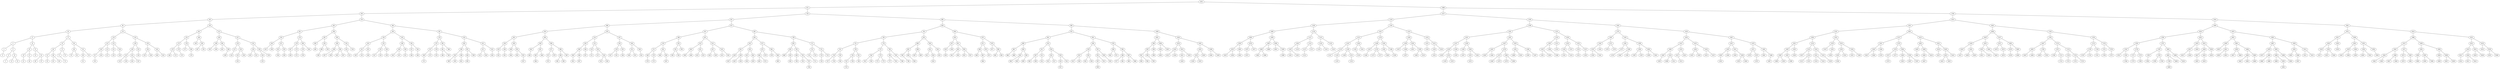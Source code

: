 graph BST {
    node [fontname="Helvetica"];
    1051 [label="1051"];
    1051 -- 431;
    431 [label="431"];
    431 -- 240;
    240 [label="240"];
    240 -- 165;
    165 [label="165"];
    165 -- 96;
    96 [label="96"];
    96 -- 50;
    50 [label="50"];
    50 -- 17;
    17 [label="17"];
    17 -- 4;
    4 [label="4"];
    4 -- 2;
    2 [label="2"];
    2 -- 0;
    0 [label="0"];
    4 -- 9;
    9 [label="9"];
    9 -- 6;
    6 [label="6"];
    6 -- 5;
    5 [label="5"];
    9 -- 14;
    14 [label="14"];
    14 -- 13;
    13 [label="13"];
    14 -- 15;
    15 [label="15"];
    17 -- 32;
    32 [label="32"];
    32 -- 25;
    25 [label="25"];
    25 -- 19;
    19 [label="19"];
    19 -- 21;
    21 [label="21"];
    25 -- 27;
    27 [label="27"];
    27 -- 26;
    26 [label="26"];
    32 -- 37;
    37 [label="37"];
    37 -- 33;
    33 [label="33"];
    37 -- 43;
    43 [label="43"];
    43 -- 40;
    40 [label="40"];
    43 -- 47;
    47 [label="47"];
    50 -- 77;
    77 [label="77"];
    77 -- 70;
    70 [label="70"];
    70 -- 64;
    64 [label="64"];
    64 -- 53;
    53 [label="53"];
    53 -- 55;
    55 [label="55"];
    64 -- 68;
    68 [label="68"];
    68 -- 65;
    65 [label="65"];
    68 -- 69;
    69 [label="69"];
    70 -- 73;
    73 [label="73"];
    73 -- 71;
    71 [label="71"];
    71 -- 72;
    72 [label="72"];
    73 -- 75;
    75 [label="75"];
    77 -- 84;
    84 [label="84"];
    84 -- 80;
    80 [label="80"];
    80 -- 79;
    79 [label="79"];
    80 -- 81;
    81 [label="81"];
    84 -- 92;
    92 [label="92"];
    92 -- 89;
    89 [label="89"];
    89 -- 91;
    91 [label="91"];
    92 -- 93;
    93 [label="93"];
    96 -- 131;
    131 [label="131"];
    131 -- 119;
    119 [label="119"];
    119 -- 112;
    112 [label="112"];
    112 -- 102;
    102 [label="102"];
    102 -- 97;
    97 [label="97"];
    97 -- 99;
    99 [label="99"];
    102 -- 103;
    103 [label="103"];
    112 -- 113;
    113 [label="113"];
    113 -- 117;
    117 [label="117"];
    119 -- 123;
    123 [label="123"];
    123 -- 121;
    121 [label="121"];
    121 -- 122;
    122 [label="122"];
    123 -- 126;
    126 [label="126"];
    126 -- 130;
    130 [label="130"];
    131 -- 154;
    154 [label="154"];
    154 -- 149;
    149 [label="149"];
    149 -- 140;
    140 [label="140"];
    140 -- 133;
    133 [label="133"];
    133 -- 132;
    132 [label="132"];
    133 -- 139;
    139 [label="139"];
    140 -- 143;
    143 [label="143"];
    143 -- 142;
    142 [label="142"];
    143 -- 147;
    147 [label="147"];
    149 -- 152;
    152 [label="152"];
    152 -- 150;
    150 [label="150"];
    154 -- 159;
    159 [label="159"];
    159 -- 156;
    156 [label="156"];
    156 -- 155;
    155 [label="155"];
    156 -- 158;
    158 [label="158"];
    159 -- 162;
    162 [label="162"];
    162 -- 160;
    160 [label="160"];
    162 -- 163;
    163 [label="163"];
    165 -- 192;
    192 [label="192"];
    192 -- 181;
    181 [label="181"];
    181 -- 176;
    176 [label="176"];
    176 -- 173;
    173 [label="173"];
    173 -- 170;
    170 [label="170"];
    170 -- 166;
    166 [label="166"];
    170 -- 171;
    171 [label="171"];
    173 -- 174;
    174 [label="174"];
    174 -- 175;
    175 [label="175"];
    176 -- 178;
    178 [label="178"];
    178 -- 177;
    177 [label="177"];
    178 -- 180;
    180 [label="180"];
    180 -- 179;
    179 [label="179"];
    181 -- 186;
    186 [label="186"];
    186 -- 183;
    183 [label="183"];
    186 -- 190;
    190 [label="190"];
    190 -- 187;
    187 [label="187"];
    190 -- 191;
    191 [label="191"];
    192 -- 213;
    213 [label="213"];
    213 -- 200;
    200 [label="200"];
    200 -- 198;
    198 [label="198"];
    198 -- 195;
    195 [label="195"];
    198 -- 199;
    199 [label="199"];
    200 -- 206;
    206 [label="206"];
    206 -- 202;
    202 [label="202"];
    206 -- 208;
    208 [label="208"];
    208 -- 209;
    209 [label="209"];
    213 -- 227;
    227 [label="227"];
    227 -- 219;
    219 [label="219"];
    219 -- 217;
    217 [label="217"];
    217 -- 216;
    216 [label="216"];
    219 -- 224;
    224 [label="224"];
    224 -- 223;
    223 [label="223"];
    223 -- 222;
    222 [label="222"];
    224 -- 226;
    226 [label="226"];
    227 -- 232;
    232 [label="232"];
    232 -- 230;
    230 [label="230"];
    230 -- 229;
    229 [label="229"];
    230 -- 231;
    231 [label="231"];
    232 -- 238;
    238 [label="238"];
    238 -- 236;
    236 [label="236"];
    236 -- 235;
    235 [label="235"];
    238 -- 239;
    239 [label="239"];
    240 -- 319;
    319 [label="319"];
    319 -- 283;
    283 [label="283"];
    283 -- 261;
    261 [label="261"];
    261 -- 250;
    250 [label="250"];
    250 -- 244;
    244 [label="244"];
    244 -- 243;
    243 [label="243"];
    244 -- 249;
    249 [label="249"];
    250 -- 257;
    257 [label="257"];
    257 -- 252;
    252 [label="252"];
    252 -- 256;
    256 [label="256"];
    257 -- 259;
    259 [label="259"];
    259 -- 258;
    258 [label="258"];
    261 -- 274;
    274 [label="274"];
    274 -- 270;
    270 [label="270"];
    270 -- 267;
    267 [label="267"];
    267 -- 269;
    269 [label="269"];
    270 -- 273;
    273 [label="273"];
    273 -- 271;
    271 [label="271"];
    274 -- 280;
    280 [label="280"];
    280 -- 279;
    279 [label="279"];
    279 -- 278;
    278 [label="278"];
    280 -- 281;
    281 [label="281"];
    283 -- 296;
    296 [label="296"];
    296 -- 287;
    287 [label="287"];
    287 -- 284;
    284 [label="284"];
    284 -- 285;
    285 [label="285"];
    287 -- 292;
    292 [label="292"];
    292 -- 288;
    288 [label="288"];
    288 -- 290;
    290 [label="290"];
    292 -- 293;
    293 [label="293"];
    296 -- 309;
    309 [label="309"];
    309 -- 300;
    300 [label="300"];
    300 -- 298;
    298 [label="298"];
    298 -- 297;
    297 [label="297"];
    298 -- 299;
    299 [label="299"];
    300 -- 306;
    306 [label="306"];
    306 -- 305;
    305 [label="305"];
    306 -- 307;
    307 [label="307"];
    309 -- 316;
    316 [label="316"];
    316 -- 310;
    310 [label="310"];
    310 -- 313;
    313 [label="313"];
    316 -- 318;
    318 [label="318"];
    319 -- 366;
    366 [label="366"];
    366 -- 340;
    340 [label="340"];
    340 -- 330;
    330 [label="330"];
    330 -- 324;
    324 [label="324"];
    324 -- 321;
    321 [label="321"];
    321 -- 320;
    320 [label="320"];
    321 -- 323;
    323 [label="323"];
    324 -- 325;
    325 [label="325"];
    325 -- 328;
    328 [label="328"];
    330 -- 335;
    335 [label="335"];
    335 -- 332;
    332 [label="332"];
    332 -- 331;
    331 [label="331"];
    332 -- 334;
    334 [label="334"];
    335 -- 336;
    336 [label="336"];
    336 -- 339;
    339 [label="339"];
    340 -- 354;
    354 [label="354"];
    354 -- 348;
    348 [label="348"];
    348 -- 344;
    344 [label="344"];
    344 -- 342;
    342 [label="342"];
    344 -- 347;
    347 [label="347"];
    348 -- 349;
    349 [label="349"];
    349 -- 351;
    351 [label="351"];
    354 -- 362;
    362 [label="362"];
    362 -- 357;
    357 [label="357"];
    357 -- 360;
    360 [label="360"];
    362 -- 363;
    363 [label="363"];
    363 -- 364;
    364 [label="364"];
    366 -- 387;
    387 [label="387"];
    387 -- 379;
    379 [label="379"];
    379 -- 375;
    375 [label="375"];
    375 -- 372;
    372 [label="372"];
    372 -- 369;
    369 [label="369"];
    369 -- 371;
    371 [label="371"];
    372 -- 373;
    373 [label="373"];
    375 -- 378;
    378 [label="378"];
    378 -- 376;
    376 [label="376"];
    379 -- 385;
    385 [label="385"];
    385 -- 381;
    381 [label="381"];
    381 -- 380;
    380 [label="380"];
    381 -- 383;
    383 [label="383"];
    385 -- 386;
    386 [label="386"];
    387 -- 410;
    410 [label="410"];
    410 -- 402;
    402 [label="402"];
    402 -- 396;
    396 [label="396"];
    396 -- 393;
    393 [label="393"];
    393 -- 389;
    389 [label="389"];
    393 -- 395;
    395 [label="395"];
    396 -- 398;
    398 [label="398"];
    398 -- 401;
    401 [label="401"];
    402 -- 407;
    407 [label="407"];
    407 -- 404;
    404 [label="404"];
    404 -- 405;
    405 [label="405"];
    407 -- 409;
    409 [label="409"];
    410 -- 421;
    421 [label="421"];
    421 -- 417;
    417 [label="417"];
    417 -- 413;
    413 [label="413"];
    417 -- 418;
    418 [label="418"];
    421 -- 422;
    422 [label="422"];
    422 -- 426;
    426 [label="426"];
    431 -- 726;
    726 [label="726"];
    726 -- 567;
    567 [label="567"];
    567 -- 488;
    488 [label="488"];
    488 -- 459;
    459 [label="459"];
    459 -- 442;
    442 [label="442"];
    442 -- 438;
    438 [label="438"];
    438 -- 434;
    434 [label="434"];
    434 -- 432;
    432 [label="432"];
    438 -- 440;
    440 [label="440"];
    440 -- 441;
    441 [label="441"];
    442 -- 449;
    449 [label="449"];
    449 -- 448;
    448 [label="448"];
    448 -- 446;
    446 [label="446"];
    449 -- 454;
    454 [label="454"];
    454 -- 450;
    450 [label="450"];
    454 -- 455;
    455 [label="455"];
    455 -- 457;
    457 [label="457"];
    459 -- 469;
    469 [label="469"];
    469 -- 464;
    464 [label="464"];
    464 -- 462;
    462 [label="462"];
    462 -- 460;
    460 [label="460"];
    464 -- 467;
    467 [label="467"];
    467 -- 465;
    465 [label="465"];
    465 -- 466;
    466 [label="466"];
    467 -- 468;
    468 [label="468"];
    469 -- 480;
    480 [label="480"];
    480 -- 477;
    477 [label="477"];
    477 -- 473;
    473 [label="473"];
    473 -- 472;
    472 [label="472"];
    477 -- 479;
    479 [label="479"];
    480 -- 486;
    486 [label="486"];
    486 -- 484;
    484 [label="484"];
    484 -- 481;
    481 [label="481"];
    484 -- 485;
    485 [label="485"];
    486 -- 487;
    487 [label="487"];
    488 -- 529;
    529 [label="529"];
    529 -- 510;
    510 [label="510"];
    510 -- 504;
    504 [label="504"];
    504 -- 496;
    496 [label="496"];
    496 -- 490;
    490 [label="490"];
    490 -- 491;
    491 [label="491"];
    496 -- 498;
    498 [label="498"];
    498 -- 497;
    497 [label="497"];
    504 -- 506;
    506 [label="506"];
    506 -- 507;
    507 [label="507"];
    510 -- 515;
    515 [label="515"];
    515 -- 514;
    514 [label="514"];
    514 -- 511;
    511 [label="511"];
    515 -- 520;
    520 [label="520"];
    520 -- 517;
    517 [label="517"];
    520 -- 526;
    526 [label="526"];
    526 -- 522;
    522 [label="522"];
    526 -- 528;
    528 [label="528"];
    529 -- 547;
    547 [label="547"];
    547 -- 544;
    544 [label="544"];
    544 -- 539;
    539 [label="539"];
    539 -- 535;
    535 [label="535"];
    539 -- 541;
    541 [label="541"];
    544 -- 545;
    545 [label="545"];
    545 -- 546;
    546 [label="546"];
    547 -- 560;
    560 [label="560"];
    560 -- 553;
    553 [label="553"];
    553 -- 548;
    548 [label="548"];
    553 -- 555;
    555 [label="555"];
    560 -- 564;
    564 [label="564"];
    564 -- 563;
    563 [label="563"];
    567 -- 637;
    637 [label="637"];
    637 -- 597;
    597 [label="597"];
    597 -- 588;
    588 [label="588"];
    588 -- 578;
    578 [label="578"];
    578 -- 571;
    571 [label="571"];
    571 -- 568;
    568 [label="568"];
    568 -- 570;
    570 [label="570"];
    571 -- 574;
    574 [label="574"];
    574 -- 573;
    573 [label="573"];
    578 -- 581;
    581 [label="581"];
    581 -- 580;
    580 [label="580"];
    581 -- 584;
    584 [label="584"];
    584 -- 587;
    587 [label="587"];
    588 -- 593;
    593 [label="593"];
    593 -- 591;
    591 [label="591"];
    591 -- 590;
    590 [label="590"];
    591 -- 592;
    592 [label="592"];
    593 -- 595;
    595 [label="595"];
    597 -- 625;
    625 [label="625"];
    625 -- 612;
    612 [label="612"];
    612 -- 604;
    604 [label="604"];
    604 -- 598;
    598 [label="598"];
    604 -- 608;
    608 [label="608"];
    612 -- 621;
    621 [label="621"];
    621 -- 619;
    619 [label="619"];
    621 -- 623;
    623 [label="623"];
    625 -- 631;
    631 [label="631"];
    631 -- 627;
    627 [label="627"];
    627 -- 626;
    626 [label="626"];
    627 -- 629;
    629 [label="629"];
    631 -- 635;
    635 [label="635"];
    635 -- 633;
    633 [label="633"];
    635 -- 636;
    636 [label="636"];
    637 -- 687;
    687 [label="687"];
    687 -- 663;
    663 [label="663"];
    663 -- 652;
    652 [label="652"];
    652 -- 641;
    641 [label="641"];
    641 -- 638;
    638 [label="638"];
    638 -- 639;
    639 [label="639"];
    641 -- 649;
    649 [label="649"];
    649 -- 644;
    644 [label="644"];
    649 -- 650;
    650 [label="650"];
    652 -- 655;
    655 [label="655"];
    655 -- 653;
    653 [label="653"];
    653 -- 654;
    654 [label="654"];
    655 -- 662;
    662 [label="662"];
    662 -- 659;
    659 [label="659"];
    663 -- 677;
    677 [label="677"];
    677 -- 672;
    672 [label="672"];
    672 -- 666;
    666 [label="666"];
    666 -- 665;
    665 [label="665"];
    666 -- 671;
    671 [label="671"];
    672 -- 674;
    674 [label="674"];
    677 -- 681;
    681 [label="681"];
    681 -- 679;
    679 [label="679"];
    681 -- 682;
    682 [label="682"];
    682 -- 685;
    685 [label="685"];
    687 -- 709;
    709 [label="709"];
    709 -- 695;
    695 [label="695"];
    695 -- 691;
    691 [label="691"];
    691 -- 688;
    688 [label="688"];
    691 -- 693;
    693 [label="693"];
    693 -- 692;
    692 [label="692"];
    695 -- 702;
    702 [label="702"];
    702 -- 696;
    696 [label="696"];
    696 -- 700;
    700 [label="700"];
    702 -- 705;
    705 [label="705"];
    705 -- 703;
    703 [label="703"];
    705 -- 707;
    707 [label="707"];
    707 -- 706;
    706 [label="706"];
    709 -- 717;
    717 [label="717"];
    717 -- 712;
    712 [label="712"];
    712 -- 710;
    710 [label="710"];
    710 -- 711;
    711 [label="711"];
    712 -- 714;
    714 [label="714"];
    717 -- 721;
    721 [label="721"];
    721 -- 719;
    719 [label="719"];
    719 -- 720;
    720 [label="720"];
    721 -- 723;
    723 [label="723"];
    726 -- 885;
    885 [label="885"];
    885 -- 826;
    826 [label="826"];
    826 -- 792;
    792 [label="792"];
    792 -- 764;
    764 [label="764"];
    764 -- 751;
    751 [label="751"];
    751 -- 741;
    741 [label="741"];
    741 -- 730;
    730 [label="730"];
    730 -- 727;
    727 [label="727"];
    730 -- 739;
    739 [label="739"];
    741 -- 749;
    749 [label="749"];
    749 -- 746;
    746 [label="746"];
    751 -- 759;
    759 [label="759"];
    759 -- 756;
    756 [label="756"];
    756 -- 752;
    752 [label="752"];
    752 -- 753;
    753 [label="753"];
    756 -- 758;
    758 [label="758"];
    759 -- 761;
    761 [label="761"];
    761 -- 760;
    760 [label="760"];
    764 -- 776;
    776 [label="776"];
    776 -- 772;
    772 [label="772"];
    772 -- 766;
    766 [label="766"];
    766 -- 765;
    765 [label="765"];
    766 -- 769;
    769 [label="769"];
    772 -- 774;
    774 [label="774"];
    774 -- 773;
    773 [label="773"];
    774 -- 775;
    775 [label="775"];
    776 -- 782;
    782 [label="782"];
    782 -- 780;
    780 [label="780"];
    780 -- 777;
    777 [label="777"];
    780 -- 781;
    781 [label="781"];
    782 -- 785;
    785 [label="785"];
    785 -- 788;
    788 [label="788"];
    792 -- 810;
    810 [label="810"];
    810 -- 806;
    806 [label="806"];
    806 -- 801;
    801 [label="801"];
    801 -- 798;
    798 [label="798"];
    798 -- 796;
    796 [label="796"];
    801 -- 804;
    804 [label="804"];
    804 -- 802;
    802 [label="802"];
    806 -- 808;
    808 [label="808"];
    808 -- 807;
    807 [label="807"];
    808 -- 809;
    809 [label="809"];
    810 -- 820;
    820 [label="820"];
    820 -- 812;
    812 [label="812"];
    812 -- 811;
    811 [label="811"];
    812 -- 818;
    818 [label="818"];
    818 -- 816;
    816 [label="816"];
    820 -- 822;
    822 [label="822"];
    822 -- 823;
    823 [label="823"];
    826 -- 858;
    858 [label="858"];
    858 -- 839;
    839 [label="839"];
    839 -- 837;
    837 [label="837"];
    837 -- 834;
    834 [label="834"];
    834 -- 830;
    830 [label="830"];
    837 -- 838;
    838 [label="838"];
    839 -- 851;
    851 [label="851"];
    851 -- 842;
    842 [label="842"];
    842 -- 841;
    841 [label="841"];
    842 -- 850;
    850 [label="850"];
    851 -- 856;
    856 [label="856"];
    856 -- 852;
    852 [label="852"];
    856 -- 857;
    857 [label="857"];
    858 -- 875;
    875 [label="875"];
    875 -- 871;
    871 [label="871"];
    871 -- 864;
    864 [label="864"];
    864 -- 860;
    860 [label="860"];
    864 -- 867;
    867 [label="867"];
    867 -- 866;
    866 [label="866"];
    871 -- 874;
    874 [label="874"];
    874 -- 873;
    873 [label="873"];
    875 -- 879;
    879 [label="879"];
    879 -- 877;
    877 [label="877"];
    879 -- 882;
    882 [label="882"];
    882 -- 881;
    881 [label="881"];
    882 -- 883;
    883 [label="883"];
    885 -- 989;
    989 [label="989"];
    989 -- 932;
    932 [label="932"];
    932 -- 901;
    901 [label="901"];
    901 -- 889;
    889 [label="889"];
    889 -- 887;
    887 [label="887"];
    887 -- 886;
    886 [label="886"];
    887 -- 888;
    888 [label="888"];
    889 -- 894;
    894 [label="894"];
    894 -- 891;
    891 [label="891"];
    891 -- 890;
    890 [label="890"];
    891 -- 893;
    893 [label="893"];
    894 -- 900;
    900 [label="900"];
    900 -- 899;
    899 [label="899"];
    901 -- 914;
    914 [label="914"];
    914 -- 911;
    911 [label="911"];
    911 -- 907;
    907 [label="907"];
    907 -- 906;
    906 [label="906"];
    907 -- 909;
    909 [label="909"];
    911 -- 913;
    913 [label="913"];
    913 -- 912;
    912 [label="912"];
    914 -- 918;
    918 [label="918"];
    918 -- 916;
    916 [label="916"];
    916 -- 915;
    915 [label="915"];
    916 -- 917;
    917 [label="917"];
    918 -- 929;
    929 [label="929"];
    929 -- 924;
    924 [label="924"];
    924 -- 927;
    927 [label="927"];
    929 -- 931;
    931 [label="931"];
    932 -- 961;
    961 [label="961"];
    961 -- 946;
    946 [label="946"];
    946 -- 939;
    939 [label="939"];
    939 -- 935;
    935 [label="935"];
    935 -- 933;
    933 [label="933"];
    935 -- 938;
    938 [label="938"];
    939 -- 943;
    943 [label="943"];
    943 -- 942;
    942 [label="942"];
    943 -- 944;
    944 [label="944"];
    946 -- 957;
    957 [label="957"];
    957 -- 952;
    952 [label="952"];
    952 -- 947;
    947 [label="947"];
    947 -- 949;
    949 [label="949"];
    952 -- 953;
    953 [label="953"];
    957 -- 958;
    958 [label="958"];
    958 -- 959;
    959 [label="959"];
    961 -- 976;
    976 [label="976"];
    976 -- 969;
    969 [label="969"];
    969 -- 962;
    962 [label="962"];
    969 -- 971;
    971 [label="971"];
    976 -- 982;
    982 [label="982"];
    982 -- 980;
    980 [label="980"];
    980 -- 977;
    977 [label="977"];
    980 -- 981;
    981 [label="981"];
    982 -- 987;
    987 [label="987"];
    987 -- 984;
    984 [label="984"];
    987 -- 988;
    988 [label="988"];
    989 -- 1008;
    1008 [label="1008"];
    1008 -- 1001;
    1001 [label="1001"];
    1001 -- 996;
    996 [label="996"];
    996 -- 993;
    993 [label="993"];
    993 -- 991;
    991 [label="991"];
    991 -- 990;
    990 [label="990"];
    991 -- 992;
    992 [label="992"];
    993 -- 994;
    994 [label="994"];
    994 -- 995;
    995 [label="995"];
    996 -- 999;
    999 [label="999"];
    999 -- 998;
    998 [label="998"];
    1001 -- 1006;
    1006 [label="1006"];
    1006 -- 1002;
    1002 [label="1002"];
    1002 -- 1005;
    1005 [label="1005"];
    1006 -- 1007;
    1007 [label="1007"];
    1008 -- 1026;
    1026 [label="1026"];
    1026 -- 1019;
    1019 [label="1019"];
    1019 -- 1016;
    1016 [label="1016"];
    1016 -- 1013;
    1013 [label="1013"];
    1016 -- 1018;
    1018 [label="1018"];
    1019 -- 1023;
    1023 [label="1023"];
    1023 -- 1021;
    1021 [label="1021"];
    1021 -- 1020;
    1020 [label="1020"];
    1023 -- 1025;
    1025 [label="1025"];
    1026 -- 1045;
    1045 [label="1045"];
    1045 -- 1043;
    1043 [label="1043"];
    1043 -- 1031;
    1031 [label="1031"];
    1031 -- 1030;
    1030 [label="1030"];
    1031 -- 1035;
    1035 [label="1035"];
    1043 -- 1044;
    1044 [label="1044"];
    1045 -- 1048;
    1048 [label="1048"];
    1048 -- 1046;
    1046 [label="1046"];
    1048 -- 1049;
    1049 [label="1049"];
    1051 -- 1488;
    1488 [label="1488"];
    1488 -- 1227;
    1227 [label="1227"];
    1227 -- 1129;
    1129 [label="1129"];
    1129 -- 1100;
    1100 [label="1100"];
    1100 -- 1080;
    1080 [label="1080"];
    1080 -- 1066;
    1066 [label="1066"];
    1066 -- 1059;
    1059 [label="1059"];
    1059 -- 1053;
    1053 [label="1053"];
    1053 -- 1052;
    1052 [label="1052"];
    1053 -- 1056;
    1056 [label="1056"];
    1059 -- 1065;
    1065 [label="1065"];
    1065 -- 1062;
    1062 [label="1062"];
    1066 -- 1076;
    1076 [label="1076"];
    1076 -- 1075;
    1075 [label="1075"];
    1075 -- 1072;
    1072 [label="1072"];
    1076 -- 1077;
    1077 [label="1077"];
    1080 -- 1090;
    1090 [label="1090"];
    1090 -- 1087;
    1087 [label="1087"];
    1087 -- 1084;
    1084 [label="1084"];
    1084 -- 1081;
    1081 [label="1081"];
    1084 -- 1086;
    1086 [label="1086"];
    1087 -- 1088;
    1088 [label="1088"];
    1090 -- 1096;
    1096 [label="1096"];
    1096 -- 1091;
    1091 [label="1091"];
    1096 -- 1099;
    1099 [label="1099"];
    1099 -- 1098;
    1098 [label="1098"];
    1100 -- 1118;
    1118 [label="1118"];
    1118 -- 1111;
    1111 [label="1111"];
    1111 -- 1106;
    1106 [label="1106"];
    1106 -- 1104;
    1104 [label="1104"];
    1104 -- 1102;
    1102 [label="1102"];
    1104 -- 1105;
    1105 [label="1105"];
    1106 -- 1110;
    1110 [label="1110"];
    1111 -- 1114;
    1114 [label="1114"];
    1114 -- 1113;
    1113 [label="1113"];
    1113 -- 1112;
    1112 [label="1112"];
    1114 -- 1117;
    1117 [label="1117"];
    1118 -- 1123;
    1123 [label="1123"];
    1123 -- 1120;
    1120 [label="1120"];
    1120 -- 1119;
    1119 [label="1119"];
    1120 -- 1122;
    1122 [label="1122"];
    1123 -- 1125;
    1125 [label="1125"];
    1125 -- 1124;
    1124 [label="1124"];
    1129 -- 1192;
    1192 [label="1192"];
    1192 -- 1163;
    1163 [label="1163"];
    1163 -- 1153;
    1153 [label="1153"];
    1153 -- 1143;
    1143 [label="1143"];
    1143 -- 1133;
    1133 [label="1133"];
    1133 -- 1131;
    1131 [label="1131"];
    1133 -- 1134;
    1134 [label="1134"];
    1134 -- 1135;
    1135 [label="1135"];
    1143 -- 1149;
    1149 [label="1149"];
    1149 -- 1148;
    1148 [label="1148"];
    1149 -- 1151;
    1151 [label="1151"];
    1151 -- 1152;
    1152 [label="1152"];
    1153 -- 1160;
    1160 [label="1160"];
    1160 -- 1156;
    1156 [label="1156"];
    1156 -- 1154;
    1154 [label="1154"];
    1160 -- 1161;
    1161 [label="1161"];
    1163 -- 1178;
    1178 [label="1178"];
    1178 -- 1168;
    1168 [label="1168"];
    1168 -- 1167;
    1167 [label="1167"];
    1167 -- 1166;
    1166 [label="1166"];
    1168 -- 1176;
    1176 [label="1176"];
    1176 -- 1173;
    1173 [label="1173"];
    1176 -- 1177;
    1177 [label="1177"];
    1178 -- 1184;
    1184 [label="1184"];
    1184 -- 1182;
    1182 [label="1182"];
    1182 -- 1180;
    1180 [label="1180"];
    1184 -- 1186;
    1186 [label="1186"];
    1186 -- 1190;
    1190 [label="1190"];
    1192 -- 1214;
    1214 [label="1214"];
    1214 -- 1200;
    1200 [label="1200"];
    1200 -- 1196;
    1196 [label="1196"];
    1196 -- 1193;
    1193 [label="1193"];
    1196 -- 1198;
    1198 [label="1198"];
    1198 -- 1197;
    1197 [label="1197"];
    1200 -- 1204;
    1204 [label="1204"];
    1204 -- 1201;
    1201 [label="1201"];
    1204 -- 1209;
    1209 [label="1209"];
    1209 -- 1206;
    1206 [label="1206"];
    1209 -- 1210;
    1210 [label="1210"];
    1214 -- 1219;
    1219 [label="1219"];
    1219 -- 1215;
    1215 [label="1215"];
    1215 -- 1218;
    1218 [label="1218"];
    1219 -- 1223;
    1223 [label="1223"];
    1223 -- 1220;
    1220 [label="1220"];
    1220 -- 1222;
    1222 [label="1222"];
    1223 -- 1224;
    1224 [label="1224"];
    1227 -- 1349;
    1349 [label="1349"];
    1349 -- 1298;
    1298 [label="1298"];
    1298 -- 1262;
    1262 [label="1262"];
    1262 -- 1241;
    1241 [label="1241"];
    1241 -- 1237;
    1237 [label="1237"];
    1237 -- 1229;
    1229 [label="1229"];
    1229 -- 1228;
    1228 [label="1228"];
    1229 -- 1233;
    1233 [label="1233"];
    1233 -- 1230;
    1230 [label="1230"];
    1233 -- 1235;
    1235 [label="1235"];
    1237 -- 1238;
    1238 [label="1238"];
    1238 -- 1239;
    1239 [label="1239"];
    1241 -- 1249;
    1249 [label="1249"];
    1249 -- 1246;
    1246 [label="1246"];
    1246 -- 1247;
    1247 [label="1247"];
    1249 -- 1260;
    1260 [label="1260"];
    1260 -- 1255;
    1255 [label="1255"];
    1255 -- 1253;
    1253 [label="1253"];
    1260 -- 1261;
    1261 [label="1261"];
    1262 -- 1287;
    1287 [label="1287"];
    1287 -- 1267;
    1267 [label="1267"];
    1267 -- 1265;
    1265 [label="1265"];
    1265 -- 1264;
    1264 [label="1264"];
    1265 -- 1266;
    1266 [label="1266"];
    1267 -- 1278;
    1278 [label="1278"];
    1278 -- 1272;
    1272 [label="1272"];
    1272 -- 1268;
    1268 [label="1268"];
    1272 -- 1274;
    1274 [label="1274"];
    1278 -- 1280;
    1280 [label="1280"];
    1280 -- 1279;
    1279 [label="1279"];
    1280 -- 1286;
    1286 [label="1286"];
    1287 -- 1293;
    1293 [label="1293"];
    1293 -- 1291;
    1291 [label="1291"];
    1291 -- 1288;
    1288 [label="1288"];
    1291 -- 1292;
    1292 [label="1292"];
    1293 -- 1296;
    1296 [label="1296"];
    1296 -- 1294;
    1294 [label="1294"];
    1296 -- 1297;
    1297 [label="1297"];
    1298 -- 1315;
    1315 [label="1315"];
    1315 -- 1310;
    1310 [label="1310"];
    1310 -- 1305;
    1305 [label="1305"];
    1305 -- 1303;
    1303 [label="1303"];
    1303 -- 1301;
    1301 [label="1301"];
    1303 -- 1304;
    1304 [label="1304"];
    1305 -- 1306;
    1306 [label="1306"];
    1306 -- 1308;
    1308 [label="1308"];
    1310 -- 1313;
    1313 [label="1313"];
    1313 -- 1314;
    1314 [label="1314"];
    1315 -- 1328;
    1328 [label="1328"];
    1328 -- 1324;
    1324 [label="1324"];
    1324 -- 1318;
    1318 [label="1318"];
    1318 -- 1316;
    1316 [label="1316"];
    1318 -- 1323;
    1323 [label="1323"];
    1324 -- 1327;
    1327 [label="1327"];
    1328 -- 1335;
    1335 [label="1335"];
    1335 -- 1332;
    1332 [label="1332"];
    1332 -- 1331;
    1331 [label="1331"];
    1335 -- 1337;
    1337 [label="1337"];
    1337 -- 1343;
    1343 [label="1343"];
    1349 -- 1402;
    1402 [label="1402"];
    1402 -- 1375;
    1375 [label="1375"];
    1375 -- 1365;
    1365 [label="1365"];
    1365 -- 1362;
    1362 [label="1362"];
    1362 -- 1355;
    1355 [label="1355"];
    1355 -- 1350;
    1350 [label="1350"];
    1355 -- 1361;
    1361 [label="1361"];
    1362 -- 1363;
    1363 [label="1363"];
    1365 -- 1371;
    1371 [label="1371"];
    1371 -- 1370;
    1370 [label="1370"];
    1371 -- 1374;
    1374 [label="1374"];
    1375 -- 1393;
    1393 [label="1393"];
    1393 -- 1381;
    1381 [label="1381"];
    1381 -- 1377;
    1377 [label="1377"];
    1377 -- 1376;
    1376 [label="1376"];
    1381 -- 1389;
    1389 [label="1389"];
    1389 -- 1384;
    1384 [label="1384"];
    1389 -- 1392;
    1392 [label="1392"];
    1393 -- 1398;
    1398 [label="1398"];
    1398 -- 1396;
    1396 [label="1396"];
    1396 -- 1395;
    1395 [label="1395"];
    1396 -- 1397;
    1397 [label="1397"];
    1398 -- 1400;
    1400 [label="1400"];
    1400 -- 1399;
    1399 [label="1399"];
    1400 -- 1401;
    1401 [label="1401"];
    1402 -- 1439;
    1439 [label="1439"];
    1439 -- 1424;
    1424 [label="1424"];
    1424 -- 1412;
    1412 [label="1412"];
    1412 -- 1406;
    1406 [label="1406"];
    1406 -- 1405;
    1405 [label="1405"];
    1405 -- 1403;
    1403 [label="1403"];
    1406 -- 1410;
    1410 [label="1410"];
    1410 -- 1408;
    1408 [label="1408"];
    1410 -- 1411;
    1411 [label="1411"];
    1412 -- 1419;
    1419 [label="1419"];
    1419 -- 1417;
    1417 [label="1417"];
    1417 -- 1413;
    1413 [label="1413"];
    1419 -- 1422;
    1422 [label="1422"];
    1424 -- 1432;
    1432 [label="1432"];
    1432 -- 1426;
    1426 [label="1426"];
    1426 -- 1425;
    1425 [label="1425"];
    1426 -- 1429;
    1429 [label="1429"];
    1432 -- 1434;
    1434 [label="1434"];
    1434 -- 1433;
    1433 [label="1433"];
    1434 -- 1437;
    1437 [label="1437"];
    1439 -- 1467;
    1467 [label="1467"];
    1467 -- 1447;
    1447 [label="1447"];
    1447 -- 1443;
    1443 [label="1443"];
    1443 -- 1440;
    1440 [label="1440"];
    1440 -- 1442;
    1442 [label="1442"];
    1443 -- 1444;
    1444 [label="1444"];
    1447 -- 1451;
    1451 [label="1451"];
    1451 -- 1450;
    1450 [label="1450"];
    1451 -- 1458;
    1458 [label="1458"];
    1458 -- 1455;
    1455 [label="1455"];
    1458 -- 1464;
    1464 [label="1464"];
    1467 -- 1479;
    1479 [label="1479"];
    1479 -- 1471;
    1471 [label="1471"];
    1471 -- 1470;
    1470 [label="1470"];
    1471 -- 1475;
    1475 [label="1475"];
    1475 -- 1472;
    1472 [label="1472"];
    1479 -- 1483;
    1483 [label="1483"];
    1483 -- 1481;
    1481 [label="1481"];
    1483 -- 1486;
    1486 [label="1486"];
    1486 -- 1487;
    1487 [label="1487"];
    1488 -- 1760;
    1760 [label="1760"];
    1760 -- 1633;
    1633 [label="1633"];
    1633 -- 1561;
    1561 [label="1561"];
    1561 -- 1532;
    1532 [label="1532"];
    1532 -- 1506;
    1506 [label="1506"];
    1506 -- 1501;
    1501 [label="1501"];
    1501 -- 1495;
    1495 [label="1495"];
    1495 -- 1490;
    1490 [label="1490"];
    1490 -- 1489;
    1489 [label="1489"];
    1490 -- 1493;
    1493 [label="1493"];
    1495 -- 1497;
    1497 [label="1497"];
    1497 -- 1498;
    1498 [label="1498"];
    1501 -- 1505;
    1505 [label="1505"];
    1505 -- 1504;
    1504 [label="1504"];
    1506 -- 1516;
    1516 [label="1516"];
    1516 -- 1512;
    1512 [label="1512"];
    1512 -- 1507;
    1507 [label="1507"];
    1512 -- 1514;
    1514 [label="1514"];
    1514 -- 1513;
    1513 [label="1513"];
    1514 -- 1515;
    1515 [label="1515"];
    1516 -- 1524;
    1524 [label="1524"];
    1524 -- 1521;
    1521 [label="1521"];
    1521 -- 1519;
    1519 [label="1519"];
    1521 -- 1522;
    1522 [label="1522"];
    1524 -- 1525;
    1525 [label="1525"];
    1525 -- 1529;
    1529 [label="1529"];
    1532 -- 1543;
    1543 [label="1543"];
    1543 -- 1539;
    1539 [label="1539"];
    1539 -- 1535;
    1535 [label="1535"];
    1539 -- 1542;
    1542 [label="1542"];
    1542 -- 1540;
    1540 [label="1540"];
    1543 -- 1554;
    1554 [label="1554"];
    1554 -- 1549;
    1549 [label="1549"];
    1549 -- 1545;
    1545 [label="1545"];
    1545 -- 1546;
    1546 [label="1546"];
    1549 -- 1552;
    1552 [label="1552"];
    1554 -- 1556;
    1556 [label="1556"];
    1556 -- 1555;
    1555 [label="1555"];
    1556 -- 1560;
    1560 [label="1560"];
    1561 -- 1601;
    1601 [label="1601"];
    1601 -- 1573;
    1573 [label="1573"];
    1573 -- 1567;
    1567 [label="1567"];
    1567 -- 1564;
    1564 [label="1564"];
    1564 -- 1563;
    1563 [label="1563"];
    1564 -- 1566;
    1566 [label="1566"];
    1567 -- 1568;
    1568 [label="1568"];
    1568 -- 1570;
    1570 [label="1570"];
    1573 -- 1579;
    1579 [label="1579"];
    1579 -- 1576;
    1576 [label="1576"];
    1576 -- 1575;
    1575 [label="1575"];
    1575 -- 1574;
    1574 [label="1574"];
    1576 -- 1577;
    1577 [label="1577"];
    1579 -- 1586;
    1586 [label="1586"];
    1586 -- 1584;
    1584 [label="1584"];
    1584 -- 1583;
    1583 [label="1583"];
    1586 -- 1594;
    1594 [label="1594"];
    1594 -- 1587;
    1587 [label="1587"];
    1594 -- 1597;
    1597 [label="1597"];
    1601 -- 1613;
    1613 [label="1613"];
    1613 -- 1605;
    1605 [label="1605"];
    1605 -- 1604;
    1604 [label="1604"];
    1604 -- 1602;
    1602 [label="1602"];
    1605 -- 1608;
    1608 [label="1608"];
    1608 -- 1606;
    1606 [label="1606"];
    1606 -- 1607;
    1607 [label="1607"];
    1608 -- 1610;
    1610 [label="1610"];
    1613 -- 1621;
    1621 [label="1621"];
    1621 -- 1619;
    1619 [label="1619"];
    1619 -- 1617;
    1617 [label="1617"];
    1621 -- 1629;
    1629 [label="1629"];
    1629 -- 1623;
    1623 [label="1623"];
    1623 -- 1622;
    1622 [label="1622"];
    1623 -- 1625;
    1625 [label="1625"];
    1629 -- 1632;
    1632 [label="1632"];
    1633 -- 1692;
    1692 [label="1692"];
    1692 -- 1668;
    1668 [label="1668"];
    1668 -- 1650;
    1650 [label="1650"];
    1650 -- 1638;
    1638 [label="1638"];
    1638 -- 1634;
    1634 [label="1634"];
    1634 -- 1637;
    1637 [label="1637"];
    1638 -- 1642;
    1642 [label="1642"];
    1642 -- 1640;
    1640 [label="1640"];
    1642 -- 1644;
    1644 [label="1644"];
    1650 -- 1655;
    1655 [label="1655"];
    1655 -- 1652;
    1652 [label="1652"];
    1652 -- 1651;
    1651 [label="1651"];
    1652 -- 1654;
    1654 [label="1654"];
    1655 -- 1662;
    1662 [label="1662"];
    1662 -- 1663;
    1663 [label="1663"];
    1668 -- 1677;
    1677 [label="1677"];
    1677 -- 1671;
    1671 [label="1671"];
    1671 -- 1670;
    1670 [label="1670"];
    1671 -- 1675;
    1675 [label="1675"];
    1675 -- 1674;
    1674 [label="1674"];
    1677 -- 1683;
    1683 [label="1683"];
    1683 -- 1679;
    1679 [label="1679"];
    1679 -- 1678;
    1678 [label="1678"];
    1683 -- 1685;
    1685 [label="1685"];
    1685 -- 1690;
    1690 [label="1690"];
    1692 -- 1728;
    1728 [label="1728"];
    1728 -- 1704;
    1704 [label="1704"];
    1704 -- 1697;
    1697 [label="1697"];
    1697 -- 1695;
    1695 [label="1695"];
    1695 -- 1693;
    1693 [label="1693"];
    1695 -- 1696;
    1696 [label="1696"];
    1697 -- 1700;
    1700 [label="1700"];
    1700 -- 1699;
    1699 [label="1699"];
    1700 -- 1702;
    1702 [label="1702"];
    1704 -- 1714;
    1714 [label="1714"];
    1714 -- 1707;
    1707 [label="1707"];
    1707 -- 1706;
    1706 [label="1706"];
    1707 -- 1713;
    1713 [label="1713"];
    1713 -- 1712;
    1712 [label="1712"];
    1714 -- 1719;
    1719 [label="1719"];
    1719 -- 1718;
    1718 [label="1718"];
    1718 -- 1715;
    1715 [label="1715"];
    1719 -- 1722;
    1722 [label="1722"];
    1722 -- 1721;
    1721 [label="1721"];
    1722 -- 1723;
    1723 [label="1723"];
    1728 -- 1744;
    1744 [label="1744"];
    1744 -- 1733;
    1733 [label="1733"];
    1733 -- 1730;
    1730 [label="1730"];
    1730 -- 1729;
    1729 [label="1729"];
    1730 -- 1732;
    1732 [label="1732"];
    1733 -- 1738;
    1738 [label="1738"];
    1738 -- 1741;
    1741 [label="1741"];
    1744 -- 1754;
    1754 [label="1754"];
    1754 -- 1751;
    1751 [label="1751"];
    1751 -- 1746;
    1746 [label="1746"];
    1754 -- 1759;
    1759 [label="1759"];
    1759 -- 1757;
    1757 [label="1757"];
    1760 -- 1916;
    1916 [label="1916"];
    1916 -- 1840;
    1840 [label="1840"];
    1840 -- 1814;
    1814 [label="1814"];
    1814 -- 1784;
    1784 [label="1784"];
    1784 -- 1769;
    1769 [label="1769"];
    1769 -- 1762;
    1762 [label="1762"];
    1762 -- 1761;
    1761 [label="1761"];
    1762 -- 1765;
    1765 [label="1765"];
    1765 -- 1766;
    1766 [label="1766"];
    1769 -- 1778;
    1778 [label="1778"];
    1778 -- 1771;
    1771 [label="1771"];
    1771 -- 1774;
    1774 [label="1774"];
    1778 -- 1779;
    1779 [label="1779"];
    1779 -- 1780;
    1780 [label="1780"];
    1784 -- 1797;
    1797 [label="1797"];
    1797 -- 1787;
    1787 [label="1787"];
    1787 -- 1785;
    1785 [label="1785"];
    1785 -- 1786;
    1786 [label="1786"];
    1787 -- 1792;
    1792 [label="1792"];
    1792 -- 1789;
    1789 [label="1789"];
    1792 -- 1794;
    1794 [label="1794"];
    1797 -- 1805;
    1805 [label="1805"];
    1805 -- 1801;
    1801 [label="1801"];
    1801 -- 1798;
    1798 [label="1798"];
    1798 -- 1800;
    1800 [label="1800"];
    1801 -- 1804;
    1804 [label="1804"];
    1805 -- 1806;
    1806 [label="1806"];
    1806 -- 1810;
    1810 [label="1810"];
    1814 -- 1823;
    1823 [label="1823"];
    1823 -- 1819;
    1819 [label="1819"];
    1819 -- 1817;
    1817 [label="1817"];
    1817 -- 1815;
    1815 [label="1815"];
    1817 -- 1818;
    1818 [label="1818"];
    1819 -- 1820;
    1820 [label="1820"];
    1823 -- 1835;
    1835 [label="1835"];
    1835 -- 1828;
    1828 [label="1828"];
    1828 -- 1827;
    1827 [label="1827"];
    1827 -- 1825;
    1825 [label="1825"];
    1828 -- 1830;
    1830 [label="1830"];
    1830 -- 1834;
    1834 [label="1834"];
    1835 -- 1838;
    1838 [label="1838"];
    1838 -- 1839;
    1839 [label="1839"];
    1840 -- 1870;
    1870 [label="1870"];
    1870 -- 1855;
    1855 [label="1855"];
    1855 -- 1849;
    1849 [label="1849"];
    1849 -- 1843;
    1843 [label="1843"];
    1849 -- 1851;
    1851 [label="1851"];
    1851 -- 1850;
    1850 [label="1850"];
    1851 -- 1853;
    1853 [label="1853"];
    1855 -- 1861;
    1861 [label="1861"];
    1861 -- 1859;
    1859 [label="1859"];
    1859 -- 1857;
    1857 [label="1857"];
    1859 -- 1860;
    1860 [label="1860"];
    1861 -- 1866;
    1866 [label="1866"];
    1866 -- 1864;
    1864 [label="1864"];
    1864 -- 1862;
    1862 [label="1862"];
    1864 -- 1865;
    1865 [label="1865"];
    1866 -- 1869;
    1869 [label="1869"];
    1869 -- 1868;
    1868 [label="1868"];
    1870 -- 1902;
    1902 [label="1902"];
    1902 -- 1887;
    1887 [label="1887"];
    1887 -- 1878;
    1878 [label="1878"];
    1878 -- 1875;
    1875 [label="1875"];
    1878 -- 1885;
    1885 [label="1885"];
    1885 -- 1880;
    1880 [label="1880"];
    1885 -- 1886;
    1886 [label="1886"];
    1887 -- 1895;
    1895 [label="1895"];
    1895 -- 1890;
    1890 [label="1890"];
    1890 -- 1889;
    1889 [label="1889"];
    1890 -- 1893;
    1893 [label="1893"];
    1893 -- 1891;
    1891 [label="1891"];
    1895 -- 1896;
    1896 [label="1896"];
    1896 -- 1900;
    1900 [label="1900"];
    1902 -- 1909;
    1909 [label="1909"];
    1909 -- 1905;
    1905 [label="1905"];
    1905 -- 1904;
    1904 [label="1904"];
    1905 -- 1908;
    1908 [label="1908"];
    1908 -- 1907;
    1907 [label="1907"];
    1909 -- 1913;
    1913 [label="1913"];
    1913 -- 1911;
    1911 [label="1911"];
    1913 -- 1915;
    1915 [label="1915"];
    1916 -- 1961;
    1961 [label="1961"];
    1961 -- 1931;
    1931 [label="1931"];
    1931 -- 1927;
    1927 [label="1927"];
    1927 -- 1920;
    1920 [label="1920"];
    1920 -- 1918;
    1918 [label="1918"];
    1918 -- 1917;
    1917 [label="1917"];
    1920 -- 1925;
    1925 [label="1925"];
    1925 -- 1923;
    1923 [label="1923"];
    1925 -- 1926;
    1926 [label="1926"];
    1927 -- 1929;
    1929 [label="1929"];
    1929 -- 1930;
    1930 [label="1930"];
    1931 -- 1948;
    1948 [label="1948"];
    1948 -- 1942;
    1942 [label="1942"];
    1942 -- 1939;
    1939 [label="1939"];
    1939 -- 1936;
    1936 [label="1936"];
    1939 -- 1940;
    1940 [label="1940"];
    1942 -- 1946;
    1946 [label="1946"];
    1946 -- 1944;
    1944 [label="1944"];
    1948 -- 1955;
    1955 [label="1955"];
    1955 -- 1950;
    1950 [label="1950"];
    1950 -- 1949;
    1949 [label="1949"];
    1950 -- 1952;
    1952 [label="1952"];
    1955 -- 1956;
    1956 [label="1956"];
    1956 -- 1958;
    1958 [label="1958"];
    1961 -- 2010;
    2010 [label="2010"];
    2010 -- 1988;
    1988 [label="1988"];
    1988 -- 1972;
    1972 [label="1972"];
    1972 -- 1965;
    1965 [label="1965"];
    1965 -- 1963;
    1963 [label="1963"];
    1963 -- 1962;
    1962 [label="1962"];
    1963 -- 1964;
    1964 [label="1964"];
    1965 -- 1968;
    1968 [label="1968"];
    1968 -- 1967;
    1967 [label="1967"];
    1968 -- 1969;
    1969 [label="1969"];
    1972 -- 1977;
    1977 [label="1977"];
    1977 -- 1973;
    1973 [label="1973"];
    1973 -- 1974;
    1974 [label="1974"];
    1977 -- 1987;
    1987 [label="1987"];
    1987 -- 1981;
    1981 [label="1981"];
    1988 -- 1999;
    1999 [label="1999"];
    1999 -- 1992;
    1992 [label="1992"];
    1992 -- 1990;
    1990 [label="1990"];
    1990 -- 1989;
    1989 [label="1989"];
    1992 -- 1995;
    1995 [label="1995"];
    1995 -- 1994;
    1994 [label="1994"];
    1995 -- 1996;
    1996 [label="1996"];
    1999 -- 2006;
    2006 [label="2006"];
    2006 -- 2004;
    2004 [label="2004"];
    2004 -- 2000;
    2000 [label="2000"];
    2006 -- 2008;
    2008 [label="2008"];
    2008 -- 2007;
    2007 [label="2007"];
    2008 -- 2009;
    2009 [label="2009"];
    2010 -- 2031;
    2031 [label="2031"];
    2031 -- 2023;
    2023 [label="2023"];
    2023 -- 2014;
    2014 [label="2014"];
    2014 -- 2011;
    2011 [label="2011"];
    2011 -- 2012;
    2012 [label="2012"];
    2014 -- 2020;
    2020 [label="2020"];
    2020 -- 2017;
    2017 [label="2017"];
    2020 -- 2022;
    2022 [label="2022"];
    2023 -- 2025;
    2025 [label="2025"];
    2025 -- 2024;
    2024 [label="2024"];
    2025 -- 2028;
    2028 [label="2028"];
    2031 -- 2034;
    2034 [label="2034"];
    2034 -- 2032;
    2032 [label="2032"];
    2034 -- 2039;
    2039 [label="2039"];
    2039 -- 2035;
    2035 [label="2035"];
    2039 -- 2048;
    2048 [label="2048"];
}

